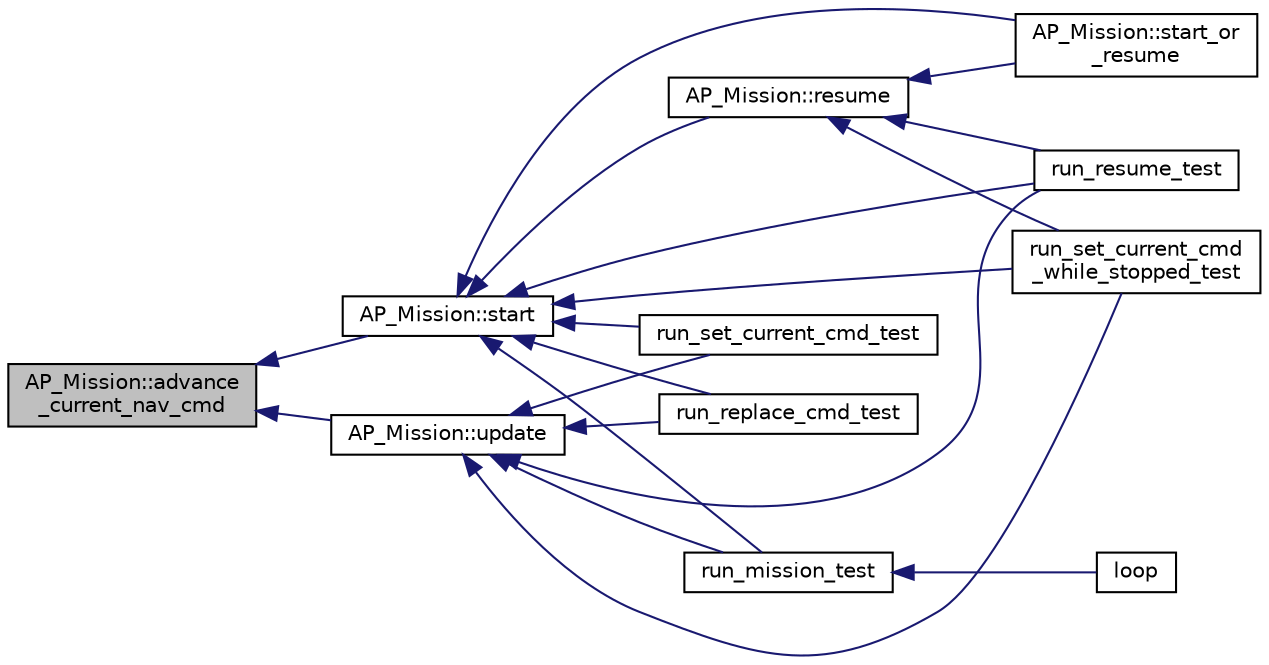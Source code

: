 digraph "AP_Mission::advance_current_nav_cmd"
{
 // INTERACTIVE_SVG=YES
  edge [fontname="Helvetica",fontsize="10",labelfontname="Helvetica",labelfontsize="10"];
  node [fontname="Helvetica",fontsize="10",shape=record];
  rankdir="LR";
  Node1 [label="AP_Mission::advance\l_current_nav_cmd",height=0.2,width=0.4,color="black", fillcolor="grey75", style="filled" fontcolor="black"];
  Node1 -> Node2 [dir="back",color="midnightblue",fontsize="10",style="solid",fontname="Helvetica"];
  Node2 [label="AP_Mission::start",height=0.2,width=0.4,color="black", fillcolor="white", style="filled",URL="$classAP__Mission.html#a3b4234e58e34ed5c83d8c6b9ce2718c9"];
  Node2 -> Node3 [dir="back",color="midnightblue",fontsize="10",style="solid",fontname="Helvetica"];
  Node3 [label="AP_Mission::resume",height=0.2,width=0.4,color="black", fillcolor="white", style="filled",URL="$classAP__Mission.html#af7b8e9db68a2a858e2ecca8d57c2722e"];
  Node3 -> Node4 [dir="back",color="midnightblue",fontsize="10",style="solid",fontname="Helvetica"];
  Node4 [label="AP_Mission::start_or\l_resume",height=0.2,width=0.4,color="black", fillcolor="white", style="filled",URL="$classAP__Mission.html#a90117c1ac074049b9f4247cebdf370a5",tooltip="start_or_resume - if MIS_AUTORESTART=0 this will call resume(), otherwise it will call start() ..."];
  Node3 -> Node5 [dir="back",color="midnightblue",fontsize="10",style="solid",fontname="Helvetica"];
  Node5 [label="run_resume_test",height=0.2,width=0.4,color="black", fillcolor="white", style="filled",URL="$AP__Mission__test_8pde.html#a13b076b46de100742c7bab1a8f5c0661"];
  Node3 -> Node6 [dir="back",color="midnightblue",fontsize="10",style="solid",fontname="Helvetica"];
  Node6 [label="run_set_current_cmd\l_while_stopped_test",height=0.2,width=0.4,color="black", fillcolor="white", style="filled",URL="$AP__Mission__test_8pde.html#a940853f9fdd2bd926e8521828b2ee749"];
  Node2 -> Node4 [dir="back",color="midnightblue",fontsize="10",style="solid",fontname="Helvetica"];
  Node2 -> Node7 [dir="back",color="midnightblue",fontsize="10",style="solid",fontname="Helvetica"];
  Node7 [label="run_mission_test",height=0.2,width=0.4,color="black", fillcolor="white", style="filled",URL="$AP__Mission__test_8pde.html#a52918e058fa06c68b87cc74205dda142"];
  Node7 -> Node8 [dir="back",color="midnightblue",fontsize="10",style="solid",fontname="Helvetica"];
  Node8 [label="loop",height=0.2,width=0.4,color="black", fillcolor="white", style="filled",URL="$AP__Mission__test_8pde.html#a0b33edabd7f1c4e4a0bf32c67269be2f"];
  Node2 -> Node5 [dir="back",color="midnightblue",fontsize="10",style="solid",fontname="Helvetica"];
  Node2 -> Node9 [dir="back",color="midnightblue",fontsize="10",style="solid",fontname="Helvetica"];
  Node9 [label="run_set_current_cmd_test",height=0.2,width=0.4,color="black", fillcolor="white", style="filled",URL="$AP__Mission__test_8pde.html#a184ed3ddbf16eecc3c9176074098c125"];
  Node2 -> Node6 [dir="back",color="midnightblue",fontsize="10",style="solid",fontname="Helvetica"];
  Node2 -> Node10 [dir="back",color="midnightblue",fontsize="10",style="solid",fontname="Helvetica"];
  Node10 [label="run_replace_cmd_test",height=0.2,width=0.4,color="black", fillcolor="white", style="filled",URL="$AP__Mission__test_8pde.html#a6f9b146691fc508edb7ff3c6be2c3dfc"];
  Node1 -> Node11 [dir="back",color="midnightblue",fontsize="10",style="solid",fontname="Helvetica"];
  Node11 [label="AP_Mission::update",height=0.2,width=0.4,color="black", fillcolor="white", style="filled",URL="$classAP__Mission.html#ad27b4531fa652b277bd9300b60ca4493"];
  Node11 -> Node7 [dir="back",color="midnightblue",fontsize="10",style="solid",fontname="Helvetica"];
  Node11 -> Node5 [dir="back",color="midnightblue",fontsize="10",style="solid",fontname="Helvetica"];
  Node11 -> Node9 [dir="back",color="midnightblue",fontsize="10",style="solid",fontname="Helvetica"];
  Node11 -> Node6 [dir="back",color="midnightblue",fontsize="10",style="solid",fontname="Helvetica"];
  Node11 -> Node10 [dir="back",color="midnightblue",fontsize="10",style="solid",fontname="Helvetica"];
}

